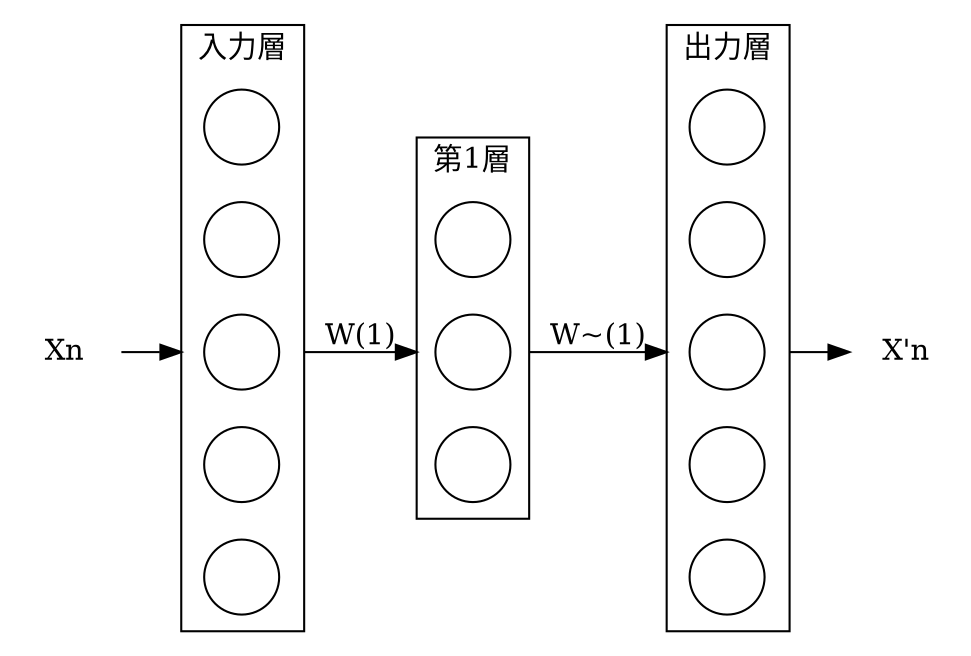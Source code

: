 digraph G {

  compound = true;
  ordering="out";
  rankdir=LR
	splines=line

  node [fixedsize=true];

  subgraph cluster_0 {
		node [style=solid, shape=circle];
		x1 x2 x3 x4 x5;
		label = "入力層";
	}

	subgraph cluster_1 {
		node [style=solid, shape=circle];
		u1_1 u1_2 u1_3;
		label = "第1層";
	}

  subgraph cluster_2 {
    node [style=solid, shape=circle];
    y1 y2 y3 y4 y5;
    label = "出力層"
  }


        x1, x2, x3, x4, x5, u1_1, u1_2, u1_3, y1, y2, y3, y4, y5 [label=""]
        i [shape=none, label="Xn"]
        o [shape=none, label="X'n"]

        i -> x3 [lhead=cluster_0]
        x3 -> u1_2 [lhead=cluster_1, ltail=cluster_0, label="W(1)"]
        u1_2 -> y3 [lhead=cluster_2, ltail=cluster_1, label="W~(1)"]
        y3 -> o [ltail=cluster_2]
}
